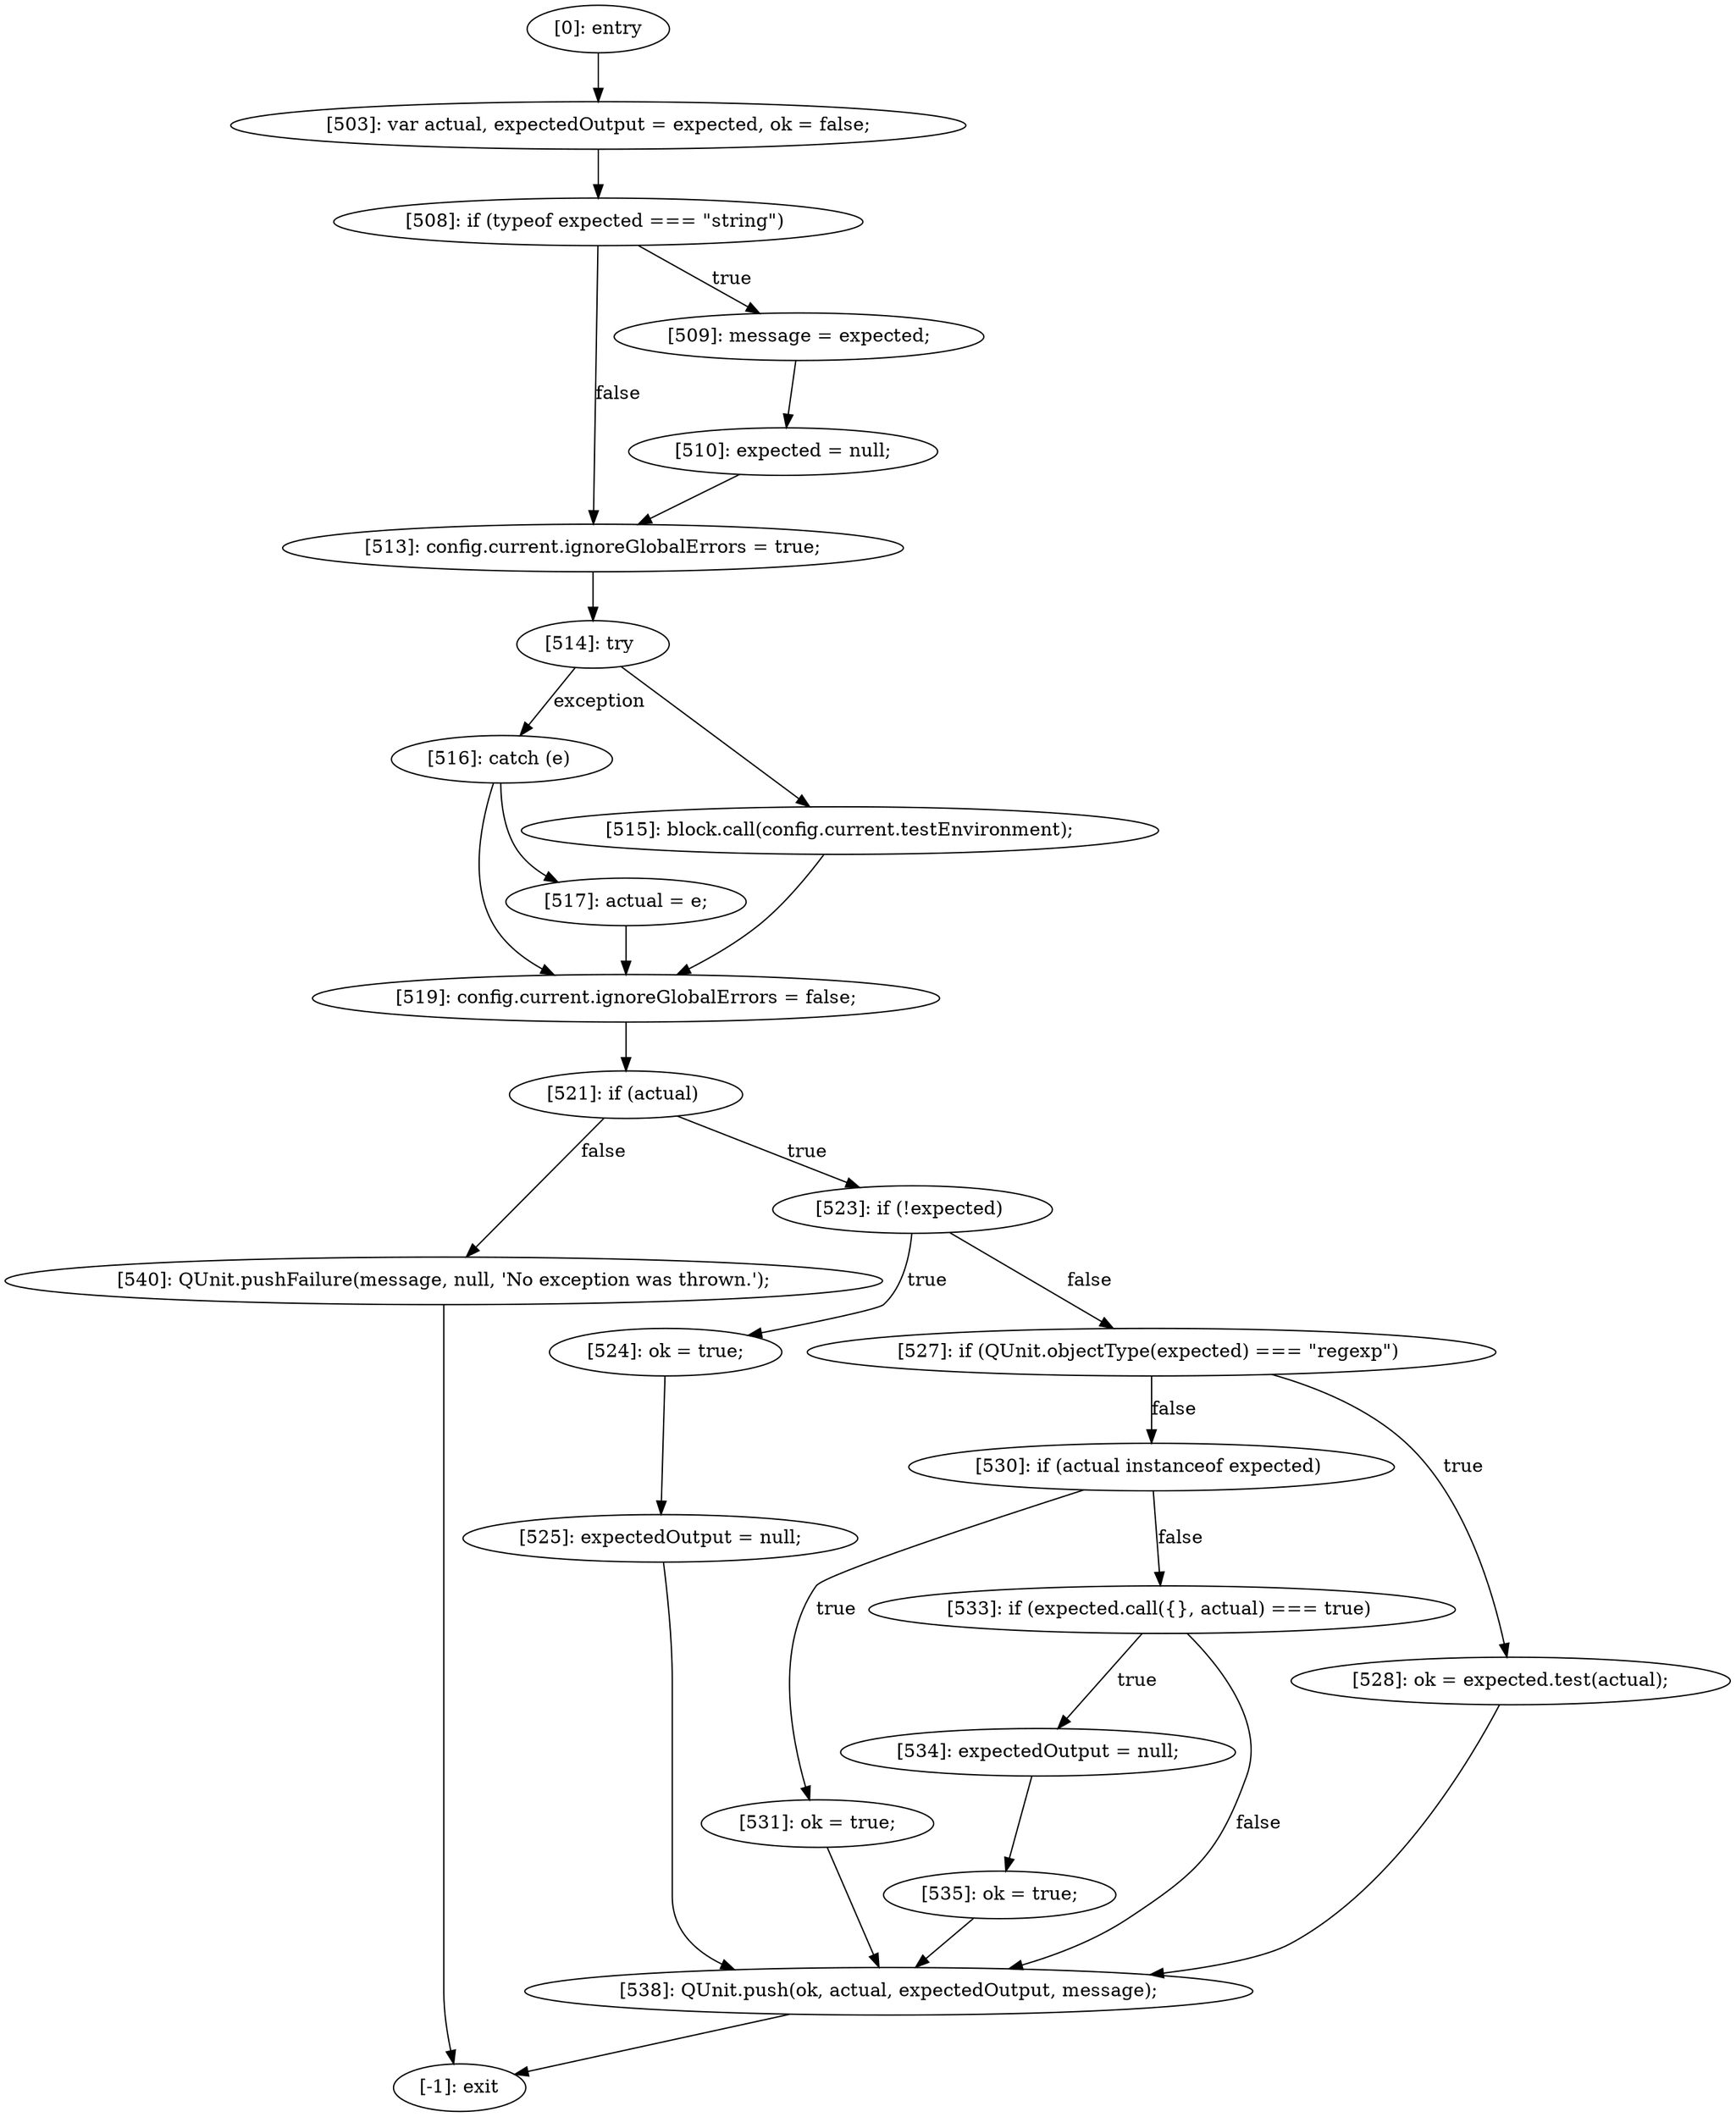 digraph {
"0" [label="[530]: if (actual instanceof expected) "] 
"1" [label="[525]: expectedOutput = null;\n"] 
"2" [label="[510]: expected = null;\n"] 
"3" [label="[516]: catch (e) "] 
"4" [label="[515]: block.call(config.current.testEnvironment);\n"] 
"5" [label="[0]: entry"] 
"6" [label="[531]: ok = true;\n"] 
"7" [label="[524]: ok = true;\n"] 
"8" [label="[528]: ok = expected.test(actual);\n"] 
"9" [label="[508]: if (typeof expected === \"string\") "] 
"10" [label="[540]: QUnit.pushFailure(message, null, 'No exception was thrown.');\n"] 
"11" [label="[503]: var actual, expectedOutput = expected, ok = false;\n"] 
"12" [label="[513]: config.current.ignoreGlobalErrors = true;\n"] 
"13" [label="[527]: if (QUnit.objectType(expected) === \"regexp\") "] 
"14" [label="[519]: config.current.ignoreGlobalErrors = false;\n"] 
"15" [label="[534]: expectedOutput = null;\n"] 
"16" [label="[-1]: exit"] 
"17" [label="[509]: message = expected;\n"] 
"18" [label="[533]: if (expected.call({}, actual) === true) "] 
"19" [label="[521]: if (actual) "] 
"20" [label="[523]: if (!expected) "] 
"21" [label="[514]: try "] 
"22" [label="[535]: ok = true;\n"] 
"23" [label="[517]: actual = e;\n"] 
"24" [label="[538]: QUnit.push(ok, actual, expectedOutput, message);\n"] 
"0" -> "6" [label="true"] 
"0" -> "18" [label="false"] 
"1" -> "24" [label=""] 
"2" -> "12" [label=""] 
"3" -> "14" [label=""] 
"3" -> "23" [label=""] 
"4" -> "14" [label=""] 
"5" -> "11" [label=""] 
"6" -> "24" [label=""] 
"7" -> "1" [label=""] 
"8" -> "24" [label=""] 
"9" -> "17" [label="true"] 
"9" -> "12" [label="false"] 
"10" -> "16" [label=""] 
"11" -> "9" [label=""] 
"12" -> "21" [label=""] 
"13" -> "8" [label="true"] 
"13" -> "0" [label="false"] 
"14" -> "19" [label=""] 
"15" -> "22" [label=""] 
"17" -> "2" [label=""] 
"18" -> "15" [label="true"] 
"18" -> "24" [label="false"] 
"19" -> "20" [label="true"] 
"19" -> "10" [label="false"] 
"20" -> "7" [label="true"] 
"20" -> "13" [label="false"] 
"21" -> "3" [label="exception"] 
"21" -> "4" [label=""] 
"22" -> "24" [label=""] 
"23" -> "14" [label=""] 
"24" -> "16" [label=""] 
}
